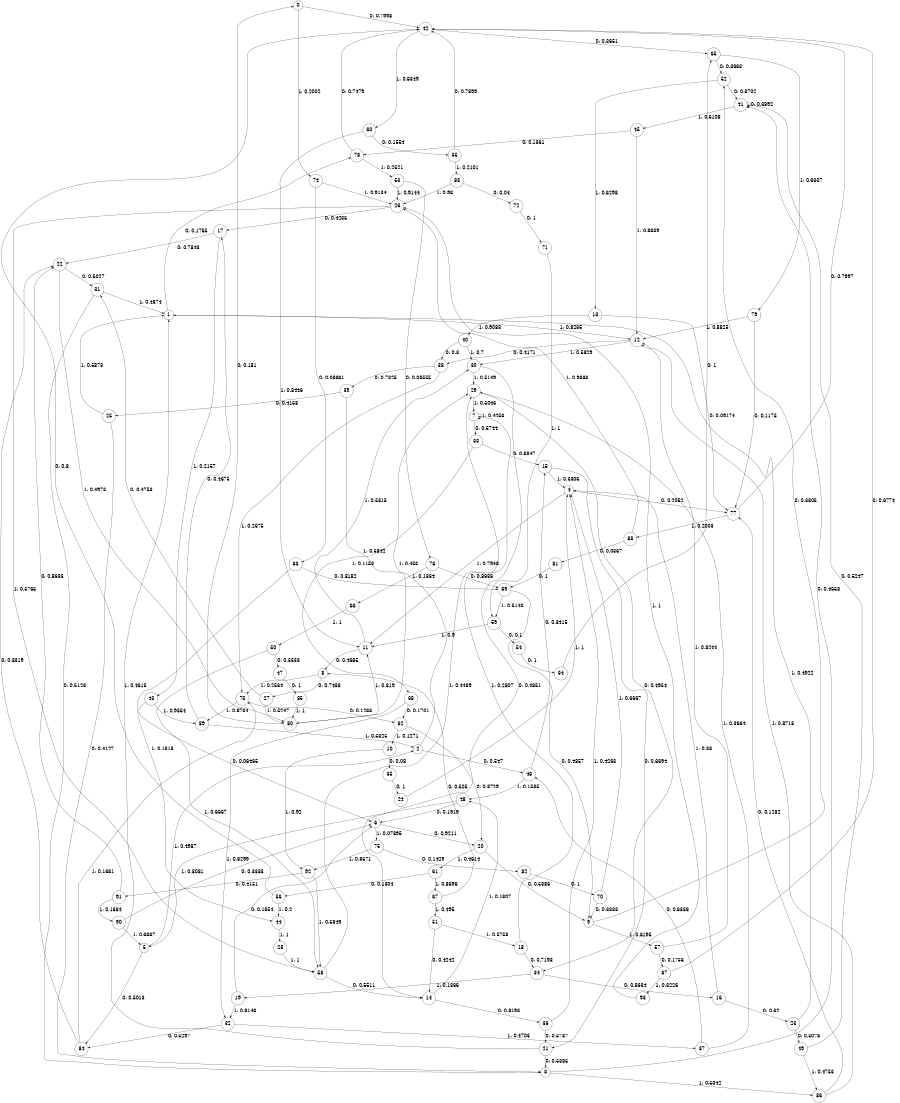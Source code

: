 digraph "ch1randomL10" {
size = "6,8.5";
ratio = "fill";
node [shape = circle];
node [fontsize = 24];
edge [fontsize = 24];
0 -> 42 [label = "0: 0.7998   "];
0 -> 74 [label = "1: 0.2002   "];
1 -> 78 [label = "0: 0.1765   "];
1 -> 12 [label = "1: 0.8235   "];
2 -> 46 [label = "0: 0.547    "];
2 -> 29 [label = "1: 0.453    "];
3 -> 41 [label = "0: 0.4658   "];
3 -> 86 [label = "1: 0.5342   "];
4 -> 77 [label = "0: 0.2052   "];
4 -> 11 [label = "1: 0.7948   "];
5 -> 84 [label = "0: 0.5013   "];
5 -> 2 [label = "1: 0.4987   "];
6 -> 20 [label = "0: 0.9211   "];
6 -> 75 [label = "1: 0.07895  "];
7 -> 33 [label = "0: 0.5744   "];
7 -> 7 [label = "1: 0.4256   "];
8 -> 27 [label = "0: 0.7436   "];
8 -> 73 [label = "1: 0.2564   "];
9 -> 52 [label = "0: 0.3805   "];
9 -> 57 [label = "1: 0.6195   "];
10 -> 35 [label = "0: 0.08     "];
10 -> 92 [label = "1: 0.92     "];
11 -> 8 [label = "0: 0.4685   "];
11 -> 30 [label = "1: 0.5315   "];
12 -> 38 [label = "0: 0.4171   "];
12 -> 30 [label = "1: 0.5829   "];
13 -> 77 [label = "0: 0.09174  "];
13 -> 40 [label = "1: 0.9083   "];
14 -> 36 [label = "0: 0.8193   "];
14 -> 48 [label = "1: 0.1807   "];
15 -> 21 [label = "0: 0.6694   "];
15 -> 4 [label = "1: 0.3306   "];
16 -> 23 [label = "0: 0.62     "];
16 -> 4 [label = "1: 0.38     "];
17 -> 22 [label = "0: 0.7843   "];
17 -> 43 [label = "1: 0.2157   "];
18 -> 34 [label = "0: 0.7193   "];
18 -> 7 [label = "1: 0.2807   "];
19 -> 6 [label = "0: 0.1854   "];
19 -> 32 [label = "1: 0.8146   "];
20 -> 9 [label = "0: 0.5386   "];
20 -> 61 [label = "1: 0.4614   "];
21 -> 3 [label = "0: 0.5385   "];
21 -> 1 [label = "1: 0.4615   "];
22 -> 31 [label = "0: 0.5027   "];
22 -> 80 [label = "1: 0.4973   "];
23 -> 49 [label = "0: 0.5078   "];
23 -> 1 [label = "1: 0.4922   "];
24 -> 4 [label = "1: 1        "];
25 -> 3 [label = "0: 0.4127   "];
25 -> 1 [label = "1: 0.5873   "];
26 -> 17 [label = "0: 0.4235   "];
26 -> 58 [label = "1: 0.5765   "];
27 -> 31 [label = "0: 0.4753   "];
27 -> 80 [label = "1: 0.5247   "];
28 -> 58 [label = "1: 1        "];
29 -> 34 [label = "0: 0.4954   "];
29 -> 7 [label = "1: 0.5046   "];
30 -> 14 [label = "0: 0.4851   "];
30 -> 29 [label = "1: 0.5149   "];
31 -> 3 [label = "0: 0.5126   "];
31 -> 1 [label = "1: 0.4874   "];
32 -> 84 [label = "0: 0.5297   "];
32 -> 37 [label = "1: 0.4703   "];
33 -> 15 [label = "0: 0.8847   "];
33 -> 68 [label = "1: 0.1153   "];
34 -> 16 [label = "0: 0.8634   "];
34 -> 19 [label = "1: 0.1366   "];
35 -> 24 [label = "0: 1        "];
36 -> 21 [label = "0: 0.5737   "];
36 -> 4 [label = "1: 0.4263   "];
37 -> 46 [label = "0: 0.6336   "];
37 -> 29 [label = "1: 0.3664   "];
38 -> 39 [label = "0: 0.7325   "];
38 -> 73 [label = "1: 0.2675   "];
39 -> 25 [label = "0: 0.4158   "];
39 -> 80 [label = "1: 0.5842   "];
40 -> 38 [label = "0: 0.3      "];
40 -> 30 [label = "1: 0.7      "];
41 -> 41 [label = "0: 0.3892   "];
41 -> 45 [label = "1: 0.6108   "];
42 -> 65 [label = "0: 0.3651   "];
42 -> 60 [label = "1: 0.6349   "];
43 -> 6 [label = "0: 0.06465  "];
43 -> 89 [label = "1: 0.9354   "];
44 -> 28 [label = "1: 1        "];
45 -> 78 [label = "0: 0.1361   "];
45 -> 12 [label = "1: 0.8639   "];
46 -> 15 [label = "0: 0.8415   "];
46 -> 48 [label = "1: 0.1585   "];
47 -> 85 [label = "0: 1        "];
48 -> 6 [label = "0: 0.1919   "];
48 -> 5 [label = "1: 0.8081   "];
49 -> 41 [label = "0: 0.5247   "];
49 -> 86 [label = "1: 0.4753   "];
50 -> 47 [label = "0: 0.3333   "];
50 -> 58 [label = "1: 0.6667   "];
51 -> 14 [label = "0: 0.4242   "];
51 -> 18 [label = "1: 0.5758   "];
52 -> 41 [label = "0: 0.3702   "];
52 -> 13 [label = "1: 0.6298   "];
53 -> 76 [label = "0: 0.08555  "];
53 -> 26 [label = "1: 0.9144   "];
54 -> 64 [label = "0: 1        "];
55 -> 42 [label = "0: 0.7899   "];
55 -> 83 [label = "1: 0.2101   "];
56 -> 42 [label = "0: 0.8      "];
56 -> 44 [label = "1: 0.2      "];
57 -> 87 [label = "0: 0.1756   "];
57 -> 12 [label = "1: 0.8244   "];
58 -> 14 [label = "0: 0.5511   "];
58 -> 29 [label = "1: 0.4489   "];
59 -> 54 [label = "0: 0.1      "];
59 -> 11 [label = "1: 0.9      "];
60 -> 55 [label = "0: 0.1554   "];
60 -> 11 [label = "1: 0.8446   "];
61 -> 56 [label = "0: 0.1304   "];
61 -> 67 [label = "1: 0.8696   "];
62 -> 20 [label = "0: 0.8729   "];
62 -> 10 [label = "1: 0.1271   "];
63 -> 69 [label = "0: 0.8182   "];
63 -> 44 [label = "1: 0.1818   "];
64 -> 65 [label = "0: 1        "];
65 -> 52 [label = "0: 0.3663   "];
65 -> 79 [label = "1: 0.6337   "];
66 -> 50 [label = "1: 1        "];
67 -> 8 [label = "0: 0.505    "];
67 -> 51 [label = "1: 0.495    "];
68 -> 62 [label = "0: 0.1701   "];
68 -> 32 [label = "1: 0.8299   "];
69 -> 9 [label = "0: 0.4857   "];
69 -> 59 [label = "1: 0.5143   "];
70 -> 9 [label = "0: 0.3333   "];
70 -> 4 [label = "1: 0.6667   "];
71 -> 59 [label = "1: 1        "];
72 -> 71 [label = "0: 1        "];
73 -> 62 [label = "0: 0.1266   "];
73 -> 89 [label = "1: 0.8734   "];
74 -> 63 [label = "0: 0.08661  "];
74 -> 26 [label = "1: 0.9134   "];
75 -> 82 [label = "0: 0.1429   "];
75 -> 92 [label = "1: 0.8571   "];
76 -> 69 [label = "0: 0.8636   "];
76 -> 66 [label = "1: 0.1364   "];
77 -> 42 [label = "0: 0.7997   "];
77 -> 88 [label = "1: 0.2003   "];
78 -> 42 [label = "0: 0.7479   "];
78 -> 53 [label = "1: 0.2521   "];
79 -> 77 [label = "0: 0.1175   "];
79 -> 12 [label = "1: 0.8825   "];
80 -> 0 [label = "0: 0.181    "];
80 -> 11 [label = "1: 0.819    "];
81 -> 69 [label = "0: 1        "];
82 -> 70 [label = "0: 1        "];
83 -> 72 [label = "0: 0.04     "];
83 -> 26 [label = "1: 0.96     "];
84 -> 22 [label = "0: 0.8319   "];
84 -> 73 [label = "1: 0.1681   "];
85 -> 80 [label = "1: 1        "];
86 -> 77 [label = "0: 0.1282   "];
86 -> 12 [label = "1: 0.8718   "];
87 -> 42 [label = "0: 0.6774   "];
87 -> 93 [label = "1: 0.3226   "];
88 -> 81 [label = "0: 0.0367   "];
88 -> 26 [label = "1: 0.9633   "];
89 -> 17 [label = "0: 0.4675   "];
89 -> 2 [label = "1: 0.5325   "];
90 -> 6 [label = "0: 0.3333   "];
90 -> 5 [label = "1: 0.6667   "];
91 -> 22 [label = "0: 0.8636   "];
91 -> 90 [label = "1: 0.1364   "];
92 -> 91 [label = "0: 0.4151   "];
92 -> 58 [label = "1: 0.5849   "];
93 -> 26 [label = "1: 1        "];
}